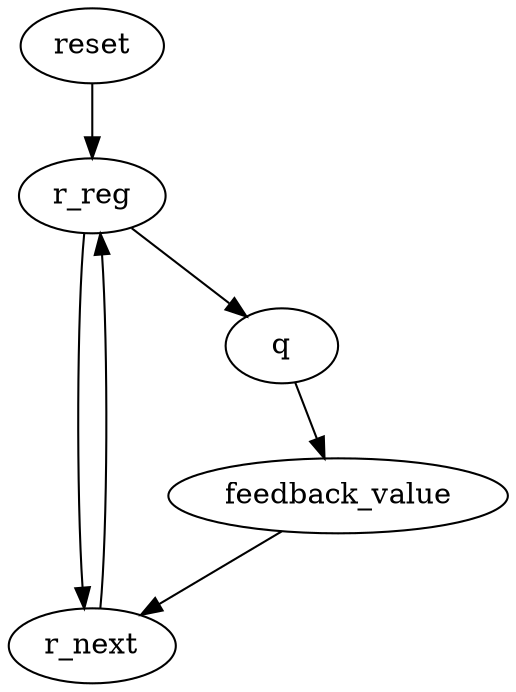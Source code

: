 strict digraph "" {
	reset -> r_reg	[weight=2.0];
	r_next -> r_reg	[weight=1.0];
	q -> feedback_value	[weight=1.0];
	r_reg -> r_next	[weight=1.0];
	r_reg -> q	[weight=1.0];
	feedback_value -> r_next	[weight=1.0];
}
